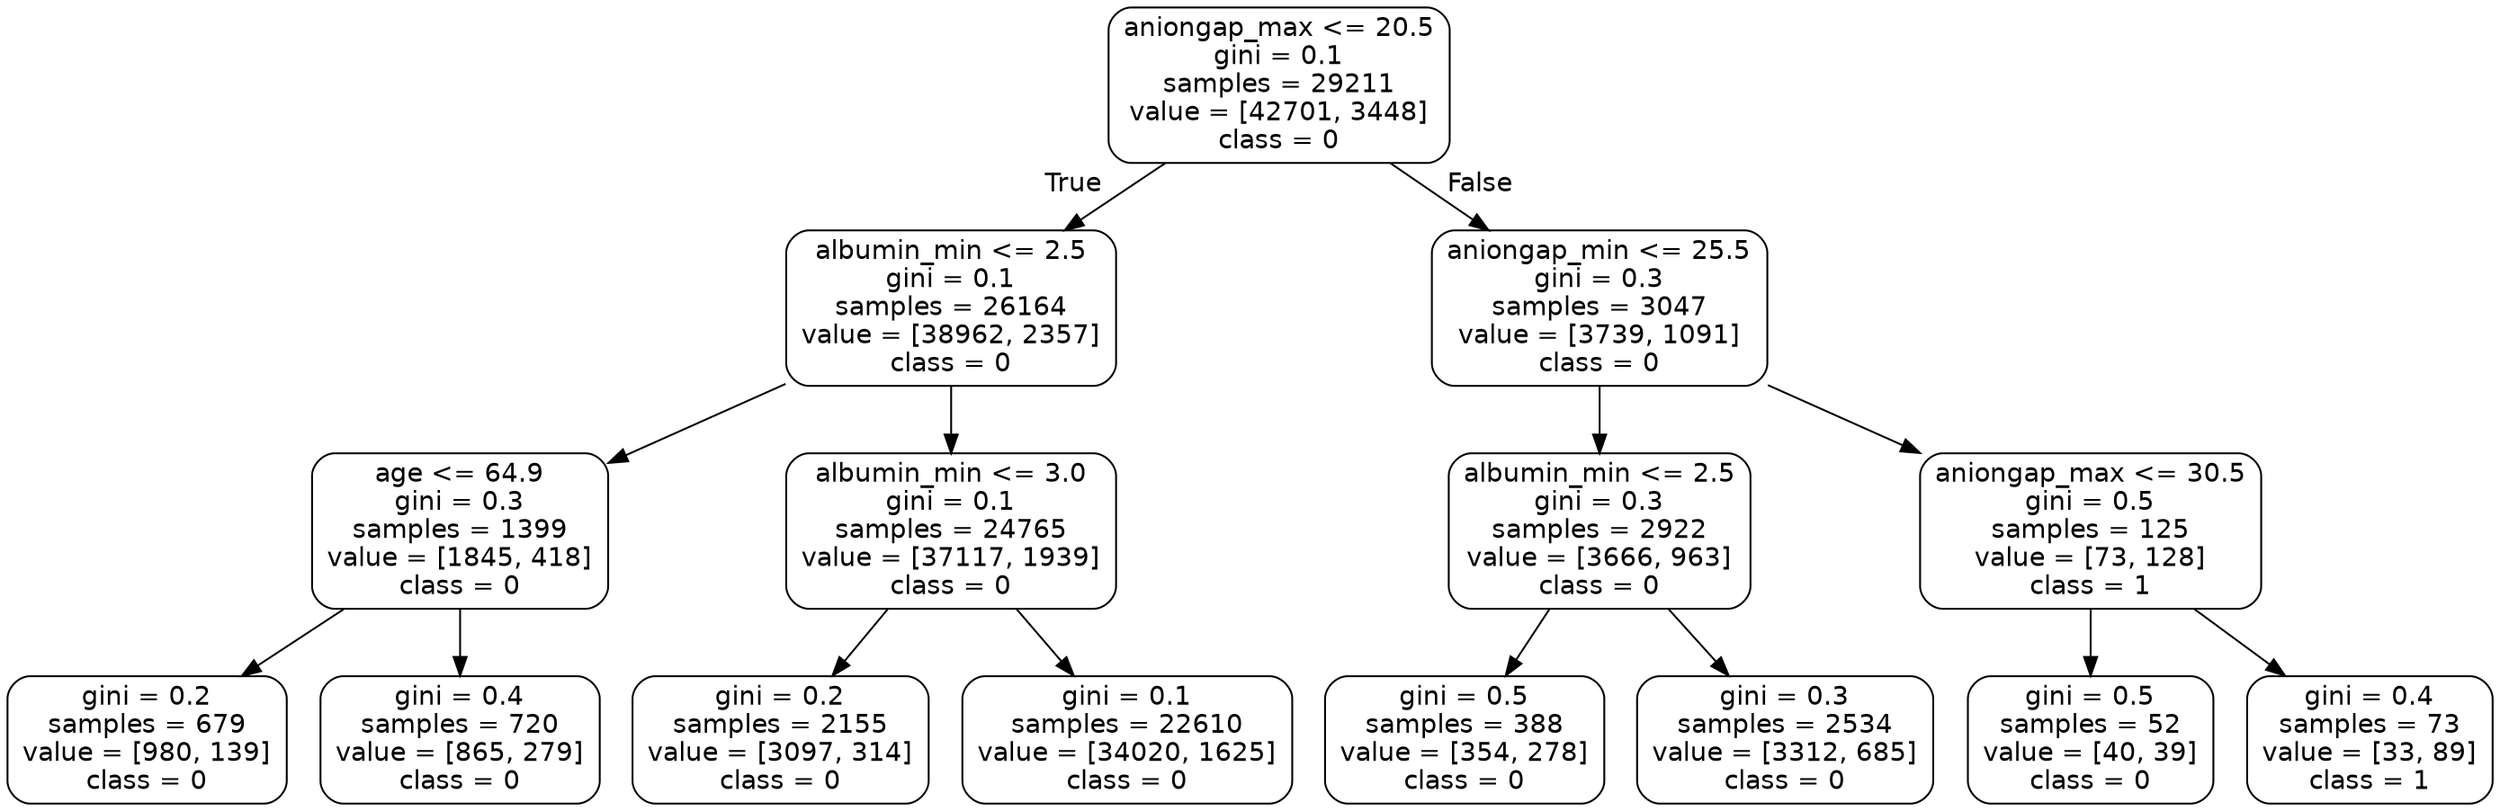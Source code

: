 digraph Tree {
node [shape=box, style="rounded", color="black", fontname=helvetica] ;
edge [fontname=helvetica] ;
0 [label="aniongap_max <= 20.5\ngini = 0.1\nsamples = 29211\nvalue = [42701, 3448]\nclass = 0"] ;
1 [label="albumin_min <= 2.5\ngini = 0.1\nsamples = 26164\nvalue = [38962, 2357]\nclass = 0"] ;
0 -> 1 [labeldistance=2.5, labelangle=45, headlabel="True"] ;
2 [label="age <= 64.9\ngini = 0.3\nsamples = 1399\nvalue = [1845, 418]\nclass = 0"] ;
1 -> 2 ;
3 [label="gini = 0.2\nsamples = 679\nvalue = [980, 139]\nclass = 0"] ;
2 -> 3 ;
4 [label="gini = 0.4\nsamples = 720\nvalue = [865, 279]\nclass = 0"] ;
2 -> 4 ;
5 [label="albumin_min <= 3.0\ngini = 0.1\nsamples = 24765\nvalue = [37117, 1939]\nclass = 0"] ;
1 -> 5 ;
6 [label="gini = 0.2\nsamples = 2155\nvalue = [3097, 314]\nclass = 0"] ;
5 -> 6 ;
7 [label="gini = 0.1\nsamples = 22610\nvalue = [34020, 1625]\nclass = 0"] ;
5 -> 7 ;
8 [label="aniongap_min <= 25.5\ngini = 0.3\nsamples = 3047\nvalue = [3739, 1091]\nclass = 0"] ;
0 -> 8 [labeldistance=2.5, labelangle=-45, headlabel="False"] ;
9 [label="albumin_min <= 2.5\ngini = 0.3\nsamples = 2922\nvalue = [3666, 963]\nclass = 0"] ;
8 -> 9 ;
10 [label="gini = 0.5\nsamples = 388\nvalue = [354, 278]\nclass = 0"] ;
9 -> 10 ;
11 [label="gini = 0.3\nsamples = 2534\nvalue = [3312, 685]\nclass = 0"] ;
9 -> 11 ;
12 [label="aniongap_max <= 30.5\ngini = 0.5\nsamples = 125\nvalue = [73, 128]\nclass = 1"] ;
8 -> 12 ;
13 [label="gini = 0.5\nsamples = 52\nvalue = [40, 39]\nclass = 0"] ;
12 -> 13 ;
14 [label="gini = 0.4\nsamples = 73\nvalue = [33, 89]\nclass = 1"] ;
12 -> 14 ;
}